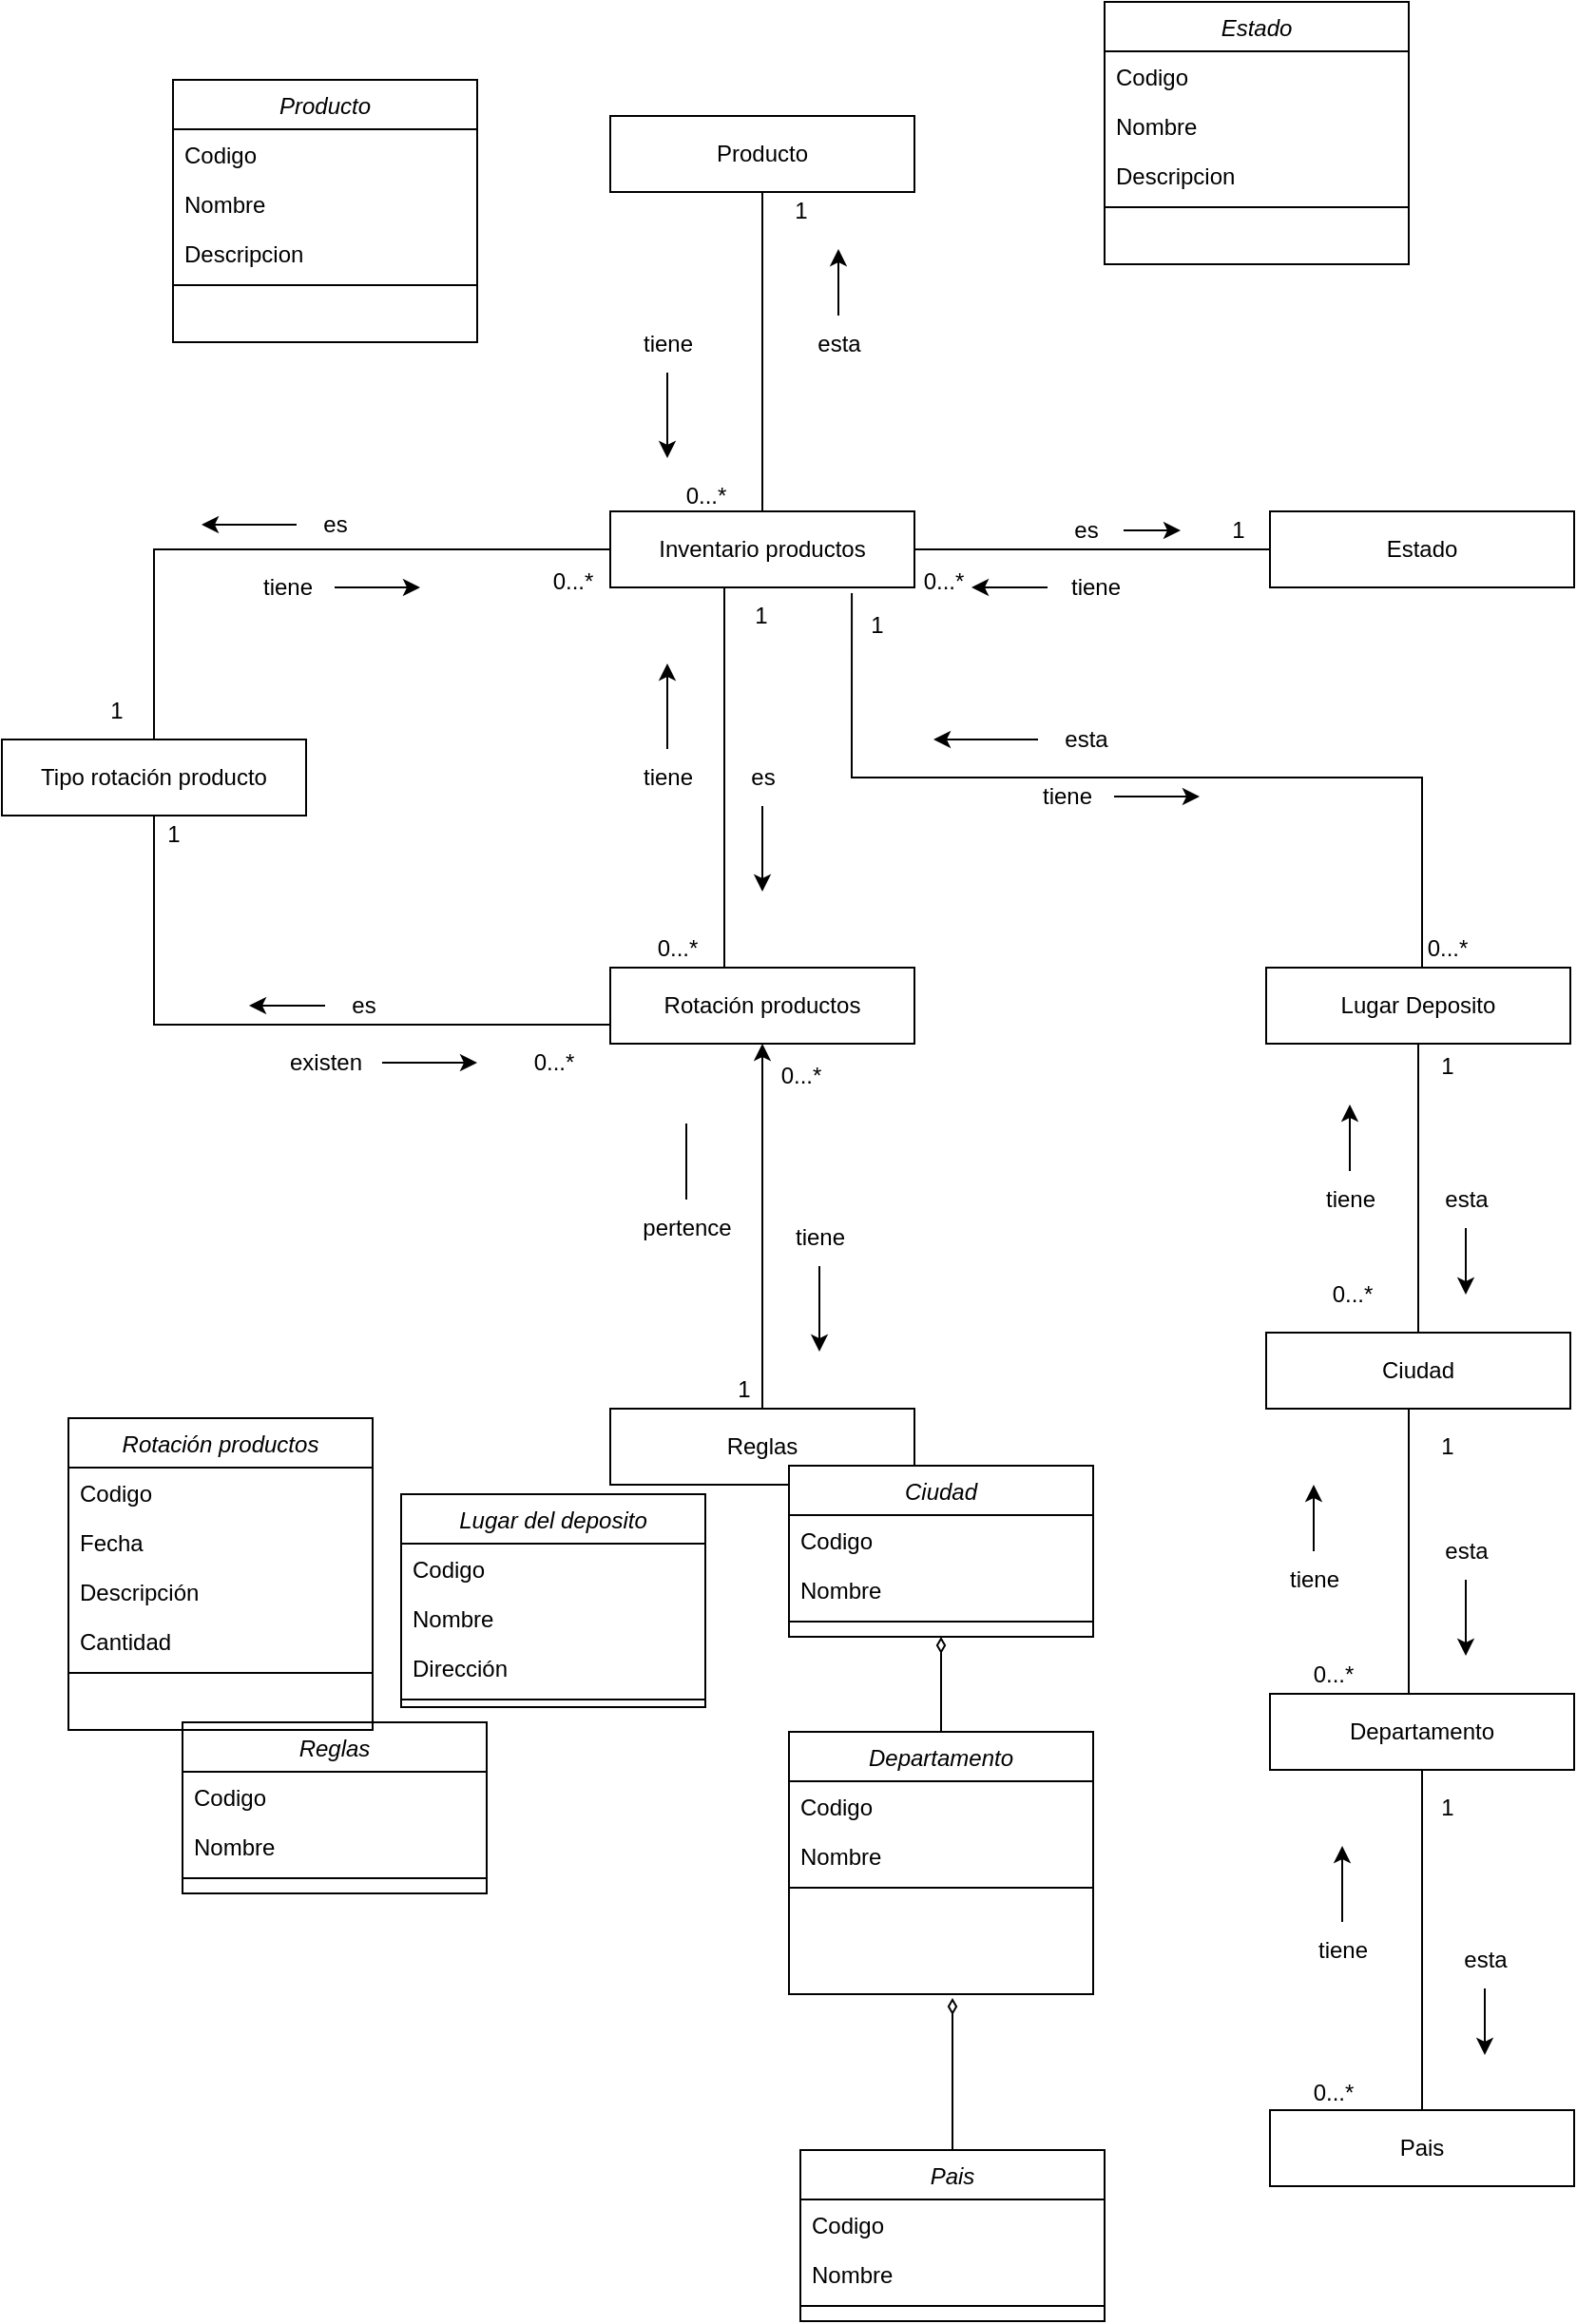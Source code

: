 <mxfile version="20.2.7" type="github">
  <diagram id="C5RBs43oDa-KdzZeNtuy" name="Page-1">
    <mxGraphModel dx="1422" dy="786" grid="1" gridSize="10" guides="1" tooltips="1" connect="1" arrows="1" fold="1" page="1" pageScale="1" pageWidth="827" pageHeight="1169" math="0" shadow="0">
      <root>
        <mxCell id="WIyWlLk6GJQsqaUBKTNV-0" />
        <mxCell id="WIyWlLk6GJQsqaUBKTNV-1" parent="WIyWlLk6GJQsqaUBKTNV-0" />
        <mxCell id="zkfFHV4jXpPFQw0GAbJ--0" value="Producto" style="swimlane;fontStyle=2;align=center;verticalAlign=top;childLayout=stackLayout;horizontal=1;startSize=26;horizontalStack=0;resizeParent=1;resizeLast=0;collapsible=1;marginBottom=0;rounded=0;shadow=0;strokeWidth=1;" parent="WIyWlLk6GJQsqaUBKTNV-1" vertex="1">
          <mxGeometry x="90" y="61" width="160" height="138" as="geometry">
            <mxRectangle x="230" y="140" width="160" height="26" as="alternateBounds" />
          </mxGeometry>
        </mxCell>
        <mxCell id="zkfFHV4jXpPFQw0GAbJ--1" value="Codigo" style="text;align=left;verticalAlign=top;spacingLeft=4;spacingRight=4;overflow=hidden;rotatable=0;points=[[0,0.5],[1,0.5]];portConstraint=eastwest;" parent="zkfFHV4jXpPFQw0GAbJ--0" vertex="1">
          <mxGeometry y="26" width="160" height="26" as="geometry" />
        </mxCell>
        <mxCell id="zkfFHV4jXpPFQw0GAbJ--2" value="Nombre" style="text;align=left;verticalAlign=top;spacingLeft=4;spacingRight=4;overflow=hidden;rotatable=0;points=[[0,0.5],[1,0.5]];portConstraint=eastwest;rounded=0;shadow=0;html=0;" parent="zkfFHV4jXpPFQw0GAbJ--0" vertex="1">
          <mxGeometry y="52" width="160" height="26" as="geometry" />
        </mxCell>
        <mxCell id="zkfFHV4jXpPFQw0GAbJ--3" value="Descripcion" style="text;align=left;verticalAlign=top;spacingLeft=4;spacingRight=4;overflow=hidden;rotatable=0;points=[[0,0.5],[1,0.5]];portConstraint=eastwest;rounded=0;shadow=0;html=0;" parent="zkfFHV4jXpPFQw0GAbJ--0" vertex="1">
          <mxGeometry y="78" width="160" height="26" as="geometry" />
        </mxCell>
        <mxCell id="zkfFHV4jXpPFQw0GAbJ--4" value="" style="line;html=1;strokeWidth=1;align=left;verticalAlign=middle;spacingTop=-1;spacingLeft=3;spacingRight=3;rotatable=0;labelPosition=right;points=[];portConstraint=eastwest;" parent="zkfFHV4jXpPFQw0GAbJ--0" vertex="1">
          <mxGeometry y="104" width="160" height="8" as="geometry" />
        </mxCell>
        <mxCell id="EfOnppjBUupVwu2yH1FR-0" value="Inventario productos" style="rounded=0;whiteSpace=wrap;html=1;" parent="WIyWlLk6GJQsqaUBKTNV-1" vertex="1">
          <mxGeometry x="320" y="288" width="160" height="40" as="geometry" />
        </mxCell>
        <mxCell id="EfOnppjBUupVwu2yH1FR-1" style="edgeStyle=orthogonalEdgeStyle;rounded=0;orthogonalLoop=1;jettySize=auto;html=1;endArrow=none;endFill=0;" parent="WIyWlLk6GJQsqaUBKTNV-1" source="EfOnppjBUupVwu2yH1FR-2" edge="1">
          <mxGeometry relative="1" as="geometry">
            <mxPoint x="380" y="328" as="targetPoint" />
            <Array as="points">
              <mxPoint x="380" y="328" />
            </Array>
          </mxGeometry>
        </mxCell>
        <mxCell id="EfOnppjBUupVwu2yH1FR-2" value="Rotación productos" style="rounded=0;whiteSpace=wrap;html=1;" parent="WIyWlLk6GJQsqaUBKTNV-1" vertex="1">
          <mxGeometry x="320" y="528" width="160" height="40" as="geometry" />
        </mxCell>
        <mxCell id="EfOnppjBUupVwu2yH1FR-3" style="edgeStyle=orthogonalEdgeStyle;rounded=0;orthogonalLoop=1;jettySize=auto;html=1;entryX=0;entryY=0.75;entryDx=0;entryDy=0;endArrow=none;endFill=0;" parent="WIyWlLk6GJQsqaUBKTNV-1" source="EfOnppjBUupVwu2yH1FR-5" target="EfOnppjBUupVwu2yH1FR-2" edge="1">
          <mxGeometry relative="1" as="geometry">
            <Array as="points">
              <mxPoint x="80" y="558" />
            </Array>
          </mxGeometry>
        </mxCell>
        <mxCell id="EfOnppjBUupVwu2yH1FR-4" style="edgeStyle=orthogonalEdgeStyle;rounded=0;orthogonalLoop=1;jettySize=auto;html=1;endArrow=none;endFill=0;" parent="WIyWlLk6GJQsqaUBKTNV-1" source="EfOnppjBUupVwu2yH1FR-5" target="EfOnppjBUupVwu2yH1FR-0" edge="1">
          <mxGeometry relative="1" as="geometry">
            <Array as="points">
              <mxPoint x="80" y="308" />
            </Array>
          </mxGeometry>
        </mxCell>
        <mxCell id="EfOnppjBUupVwu2yH1FR-5" value="Tipo rotación producto" style="rounded=0;whiteSpace=wrap;html=1;" parent="WIyWlLk6GJQsqaUBKTNV-1" vertex="1">
          <mxGeometry y="408" width="160" height="40" as="geometry" />
        </mxCell>
        <mxCell id="EfOnppjBUupVwu2yH1FR-6" style="edgeStyle=orthogonalEdgeStyle;rounded=0;orthogonalLoop=1;jettySize=auto;html=1;entryX=0.794;entryY=1.075;entryDx=0;entryDy=0;entryPerimeter=0;endArrow=none;endFill=0;" parent="WIyWlLk6GJQsqaUBKTNV-1" source="EfOnppjBUupVwu2yH1FR-7" target="EfOnppjBUupVwu2yH1FR-0" edge="1">
          <mxGeometry relative="1" as="geometry">
            <Array as="points">
              <mxPoint x="747" y="428" />
              <mxPoint x="447" y="428" />
            </Array>
          </mxGeometry>
        </mxCell>
        <mxCell id="EfOnppjBUupVwu2yH1FR-7" value="Lugar Deposito" style="rounded=0;whiteSpace=wrap;html=1;" parent="WIyWlLk6GJQsqaUBKTNV-1" vertex="1">
          <mxGeometry x="665" y="528" width="160" height="40" as="geometry" />
        </mxCell>
        <mxCell id="EfOnppjBUupVwu2yH1FR-8" style="edgeStyle=orthogonalEdgeStyle;rounded=0;orthogonalLoop=1;jettySize=auto;html=1;endArrow=none;endFill=0;" parent="WIyWlLk6GJQsqaUBKTNV-1" source="EfOnppjBUupVwu2yH1FR-9" target="EfOnppjBUupVwu2yH1FR-0" edge="1">
          <mxGeometry relative="1" as="geometry" />
        </mxCell>
        <mxCell id="EfOnppjBUupVwu2yH1FR-9" value="Estado" style="rounded=0;whiteSpace=wrap;html=1;" parent="WIyWlLk6GJQsqaUBKTNV-1" vertex="1">
          <mxGeometry x="667" y="288" width="160" height="40" as="geometry" />
        </mxCell>
        <mxCell id="EfOnppjBUupVwu2yH1FR-10" style="edgeStyle=orthogonalEdgeStyle;rounded=0;orthogonalLoop=1;jettySize=auto;html=1;entryX=0.5;entryY=1;entryDx=0;entryDy=0;endArrow=classic;endFill=1;" parent="WIyWlLk6GJQsqaUBKTNV-1" source="EfOnppjBUupVwu2yH1FR-11" target="EfOnppjBUupVwu2yH1FR-2" edge="1">
          <mxGeometry relative="1" as="geometry" />
        </mxCell>
        <mxCell id="EfOnppjBUupVwu2yH1FR-11" value="Reglas" style="rounded=0;whiteSpace=wrap;html=1;" parent="WIyWlLk6GJQsqaUBKTNV-1" vertex="1">
          <mxGeometry x="320" y="760" width="160" height="40" as="geometry" />
        </mxCell>
        <mxCell id="EfOnppjBUupVwu2yH1FR-12" style="edgeStyle=orthogonalEdgeStyle;rounded=0;orthogonalLoop=1;jettySize=auto;html=1;" parent="WIyWlLk6GJQsqaUBKTNV-1" source="EfOnppjBUupVwu2yH1FR-13" edge="1">
          <mxGeometry relative="1" as="geometry">
            <mxPoint x="130" y="548" as="targetPoint" />
          </mxGeometry>
        </mxCell>
        <mxCell id="EfOnppjBUupVwu2yH1FR-13" value="es" style="text;html=1;align=center;verticalAlign=middle;resizable=0;points=[];autosize=1;strokeColor=none;fillColor=none;" parent="WIyWlLk6GJQsqaUBKTNV-1" vertex="1">
          <mxGeometry x="170" y="533" width="40" height="30" as="geometry" />
        </mxCell>
        <mxCell id="EfOnppjBUupVwu2yH1FR-14" style="edgeStyle=orthogonalEdgeStyle;rounded=0;orthogonalLoop=1;jettySize=auto;html=1;" parent="WIyWlLk6GJQsqaUBKTNV-1" source="EfOnppjBUupVwu2yH1FR-15" edge="1">
          <mxGeometry relative="1" as="geometry">
            <mxPoint x="250" y="578" as="targetPoint" />
          </mxGeometry>
        </mxCell>
        <mxCell id="EfOnppjBUupVwu2yH1FR-15" value="existen" style="text;html=1;align=center;verticalAlign=middle;resizable=0;points=[];autosize=1;strokeColor=none;fillColor=none;" parent="WIyWlLk6GJQsqaUBKTNV-1" vertex="1">
          <mxGeometry x="140" y="563" width="60" height="30" as="geometry" />
        </mxCell>
        <mxCell id="EfOnppjBUupVwu2yH1FR-16" style="edgeStyle=orthogonalEdgeStyle;rounded=0;orthogonalLoop=1;jettySize=auto;html=1;" parent="WIyWlLk6GJQsqaUBKTNV-1" source="EfOnppjBUupVwu2yH1FR-17" edge="1">
          <mxGeometry relative="1" as="geometry">
            <mxPoint x="105" y="295" as="targetPoint" />
          </mxGeometry>
        </mxCell>
        <mxCell id="EfOnppjBUupVwu2yH1FR-17" value="es" style="text;html=1;align=center;verticalAlign=middle;resizable=0;points=[];autosize=1;strokeColor=none;fillColor=none;" parent="WIyWlLk6GJQsqaUBKTNV-1" vertex="1">
          <mxGeometry x="155" y="280" width="40" height="30" as="geometry" />
        </mxCell>
        <mxCell id="EfOnppjBUupVwu2yH1FR-18" style="edgeStyle=orthogonalEdgeStyle;rounded=0;orthogonalLoop=1;jettySize=auto;html=1;" parent="WIyWlLk6GJQsqaUBKTNV-1" source="EfOnppjBUupVwu2yH1FR-19" edge="1">
          <mxGeometry relative="1" as="geometry">
            <mxPoint x="220" y="328" as="targetPoint" />
          </mxGeometry>
        </mxCell>
        <mxCell id="EfOnppjBUupVwu2yH1FR-19" value="tiene" style="text;html=1;align=center;verticalAlign=middle;resizable=0;points=[];autosize=1;strokeColor=none;fillColor=none;" parent="WIyWlLk6GJQsqaUBKTNV-1" vertex="1">
          <mxGeometry x="125" y="313" width="50" height="30" as="geometry" />
        </mxCell>
        <mxCell id="EfOnppjBUupVwu2yH1FR-20" value="1" style="text;html=1;align=center;verticalAlign=middle;resizable=0;points=[];autosize=1;strokeColor=none;fillColor=none;" parent="WIyWlLk6GJQsqaUBKTNV-1" vertex="1">
          <mxGeometry x="75" y="443" width="30" height="30" as="geometry" />
        </mxCell>
        <mxCell id="EfOnppjBUupVwu2yH1FR-21" value="1" style="text;html=1;align=center;verticalAlign=middle;resizable=0;points=[];autosize=1;strokeColor=none;fillColor=none;" parent="WIyWlLk6GJQsqaUBKTNV-1" vertex="1">
          <mxGeometry x="45" y="378" width="30" height="30" as="geometry" />
        </mxCell>
        <mxCell id="EfOnppjBUupVwu2yH1FR-22" value="0...*" style="text;html=1;align=center;verticalAlign=middle;resizable=0;points=[];autosize=1;strokeColor=none;fillColor=none;" parent="WIyWlLk6GJQsqaUBKTNV-1" vertex="1">
          <mxGeometry x="280" y="310" width="40" height="30" as="geometry" />
        </mxCell>
        <mxCell id="EfOnppjBUupVwu2yH1FR-23" value="0...*" style="text;html=1;align=center;verticalAlign=middle;resizable=0;points=[];autosize=1;strokeColor=none;fillColor=none;" parent="WIyWlLk6GJQsqaUBKTNV-1" vertex="1">
          <mxGeometry x="270" y="563" width="40" height="30" as="geometry" />
        </mxCell>
        <mxCell id="EfOnppjBUupVwu2yH1FR-24" style="edgeStyle=orthogonalEdgeStyle;rounded=0;orthogonalLoop=1;jettySize=auto;html=1;" parent="WIyWlLk6GJQsqaUBKTNV-1" source="EfOnppjBUupVwu2yH1FR-25" edge="1">
          <mxGeometry relative="1" as="geometry">
            <mxPoint x="510" y="328" as="targetPoint" />
          </mxGeometry>
        </mxCell>
        <mxCell id="EfOnppjBUupVwu2yH1FR-25" value="tiene" style="text;html=1;align=center;verticalAlign=middle;resizable=0;points=[];autosize=1;strokeColor=none;fillColor=none;" parent="WIyWlLk6GJQsqaUBKTNV-1" vertex="1">
          <mxGeometry x="550" y="313" width="50" height="30" as="geometry" />
        </mxCell>
        <mxCell id="EfOnppjBUupVwu2yH1FR-26" style="edgeStyle=orthogonalEdgeStyle;rounded=0;orthogonalLoop=1;jettySize=auto;html=1;" parent="WIyWlLk6GJQsqaUBKTNV-1" source="EfOnppjBUupVwu2yH1FR-27" edge="1">
          <mxGeometry relative="1" as="geometry">
            <mxPoint x="620" y="298" as="targetPoint" />
          </mxGeometry>
        </mxCell>
        <mxCell id="EfOnppjBUupVwu2yH1FR-27" value="es" style="text;html=1;align=center;verticalAlign=middle;resizable=0;points=[];autosize=1;strokeColor=none;fillColor=none;" parent="WIyWlLk6GJQsqaUBKTNV-1" vertex="1">
          <mxGeometry x="550" y="283" width="40" height="30" as="geometry" />
        </mxCell>
        <mxCell id="EfOnppjBUupVwu2yH1FR-28" value="1" style="text;html=1;align=center;verticalAlign=middle;resizable=0;points=[];autosize=1;strokeColor=none;fillColor=none;" parent="WIyWlLk6GJQsqaUBKTNV-1" vertex="1">
          <mxGeometry x="635" y="283" width="30" height="30" as="geometry" />
        </mxCell>
        <mxCell id="EfOnppjBUupVwu2yH1FR-29" value="0...*" style="text;html=1;align=center;verticalAlign=middle;resizable=0;points=[];autosize=1;strokeColor=none;fillColor=none;" parent="WIyWlLk6GJQsqaUBKTNV-1" vertex="1">
          <mxGeometry x="475" y="310" width="40" height="30" as="geometry" />
        </mxCell>
        <mxCell id="EfOnppjBUupVwu2yH1FR-30" style="edgeStyle=orthogonalEdgeStyle;rounded=0;orthogonalLoop=1;jettySize=auto;html=1;" parent="WIyWlLk6GJQsqaUBKTNV-1" source="EfOnppjBUupVwu2yH1FR-31" edge="1">
          <mxGeometry relative="1" as="geometry">
            <mxPoint x="400" y="488" as="targetPoint" />
          </mxGeometry>
        </mxCell>
        <mxCell id="EfOnppjBUupVwu2yH1FR-31" value="es" style="text;html=1;align=center;verticalAlign=middle;resizable=0;points=[];autosize=1;strokeColor=none;fillColor=none;" parent="WIyWlLk6GJQsqaUBKTNV-1" vertex="1">
          <mxGeometry x="380" y="413" width="40" height="30" as="geometry" />
        </mxCell>
        <mxCell id="EfOnppjBUupVwu2yH1FR-32" style="edgeStyle=orthogonalEdgeStyle;rounded=0;orthogonalLoop=1;jettySize=auto;html=1;" parent="WIyWlLk6GJQsqaUBKTNV-1" source="EfOnppjBUupVwu2yH1FR-33" edge="1">
          <mxGeometry relative="1" as="geometry">
            <mxPoint x="350" y="368" as="targetPoint" />
          </mxGeometry>
        </mxCell>
        <mxCell id="EfOnppjBUupVwu2yH1FR-33" value="tiene" style="text;html=1;align=center;verticalAlign=middle;resizable=0;points=[];autosize=1;strokeColor=none;fillColor=none;" parent="WIyWlLk6GJQsqaUBKTNV-1" vertex="1">
          <mxGeometry x="325" y="413" width="50" height="30" as="geometry" />
        </mxCell>
        <mxCell id="EfOnppjBUupVwu2yH1FR-34" value="1" style="text;html=1;align=center;verticalAlign=middle;resizable=0;points=[];autosize=1;strokeColor=none;fillColor=none;" parent="WIyWlLk6GJQsqaUBKTNV-1" vertex="1">
          <mxGeometry x="383.5" y="328" width="30" height="30" as="geometry" />
        </mxCell>
        <mxCell id="EfOnppjBUupVwu2yH1FR-35" value="0...*" style="text;html=1;align=center;verticalAlign=middle;resizable=0;points=[];autosize=1;strokeColor=none;fillColor=none;" parent="WIyWlLk6GJQsqaUBKTNV-1" vertex="1">
          <mxGeometry x="335" y="503" width="40" height="30" as="geometry" />
        </mxCell>
        <mxCell id="EfOnppjBUupVwu2yH1FR-36" style="edgeStyle=orthogonalEdgeStyle;rounded=0;orthogonalLoop=1;jettySize=auto;html=1;" parent="WIyWlLk6GJQsqaUBKTNV-1" source="EfOnppjBUupVwu2yH1FR-37" edge="1">
          <mxGeometry relative="1" as="geometry">
            <mxPoint x="490" y="408" as="targetPoint" />
          </mxGeometry>
        </mxCell>
        <mxCell id="EfOnppjBUupVwu2yH1FR-37" value="esta" style="text;html=1;align=center;verticalAlign=middle;resizable=0;points=[];autosize=1;strokeColor=none;fillColor=none;" parent="WIyWlLk6GJQsqaUBKTNV-1" vertex="1">
          <mxGeometry x="545" y="393" width="50" height="30" as="geometry" />
        </mxCell>
        <mxCell id="EfOnppjBUupVwu2yH1FR-38" style="edgeStyle=orthogonalEdgeStyle;rounded=0;orthogonalLoop=1;jettySize=auto;html=1;" parent="WIyWlLk6GJQsqaUBKTNV-1" source="EfOnppjBUupVwu2yH1FR-39" edge="1">
          <mxGeometry relative="1" as="geometry">
            <mxPoint x="630" y="438" as="targetPoint" />
          </mxGeometry>
        </mxCell>
        <mxCell id="EfOnppjBUupVwu2yH1FR-39" value="tiene" style="text;html=1;align=center;verticalAlign=middle;resizable=0;points=[];autosize=1;strokeColor=none;fillColor=none;" parent="WIyWlLk6GJQsqaUBKTNV-1" vertex="1">
          <mxGeometry x="535" y="423" width="50" height="30" as="geometry" />
        </mxCell>
        <mxCell id="EfOnppjBUupVwu2yH1FR-40" value="1" style="text;html=1;align=center;verticalAlign=middle;resizable=0;points=[];autosize=1;strokeColor=none;fillColor=none;" parent="WIyWlLk6GJQsqaUBKTNV-1" vertex="1">
          <mxGeometry x="445" y="333" width="30" height="30" as="geometry" />
        </mxCell>
        <mxCell id="EfOnppjBUupVwu2yH1FR-41" value="0...*" style="text;html=1;align=center;verticalAlign=middle;resizable=0;points=[];autosize=1;strokeColor=none;fillColor=none;" parent="WIyWlLk6GJQsqaUBKTNV-1" vertex="1">
          <mxGeometry x="740" y="503" width="40" height="30" as="geometry" />
        </mxCell>
        <mxCell id="EfOnppjBUupVwu2yH1FR-42" style="edgeStyle=orthogonalEdgeStyle;rounded=0;orthogonalLoop=1;jettySize=auto;html=1;entryX=0.5;entryY=0;entryDx=0;entryDy=0;endArrow=none;endFill=0;" parent="WIyWlLk6GJQsqaUBKTNV-1" source="EfOnppjBUupVwu2yH1FR-43" target="EfOnppjBUupVwu2yH1FR-0" edge="1">
          <mxGeometry relative="1" as="geometry" />
        </mxCell>
        <mxCell id="EfOnppjBUupVwu2yH1FR-43" value="Producto" style="rounded=0;whiteSpace=wrap;html=1;" parent="WIyWlLk6GJQsqaUBKTNV-1" vertex="1">
          <mxGeometry x="320" y="80" width="160" height="40" as="geometry" />
        </mxCell>
        <mxCell id="EfOnppjBUupVwu2yH1FR-44" style="edgeStyle=orthogonalEdgeStyle;rounded=0;orthogonalLoop=1;jettySize=auto;html=1;endArrow=classic;endFill=1;" parent="WIyWlLk6GJQsqaUBKTNV-1" source="EfOnppjBUupVwu2yH1FR-45" edge="1">
          <mxGeometry relative="1" as="geometry">
            <mxPoint x="440" y="150" as="targetPoint" />
          </mxGeometry>
        </mxCell>
        <mxCell id="EfOnppjBUupVwu2yH1FR-45" value="esta" style="text;html=1;align=center;verticalAlign=middle;resizable=0;points=[];autosize=1;strokeColor=none;fillColor=none;" parent="WIyWlLk6GJQsqaUBKTNV-1" vertex="1">
          <mxGeometry x="415" y="185" width="50" height="30" as="geometry" />
        </mxCell>
        <mxCell id="EfOnppjBUupVwu2yH1FR-46" style="edgeStyle=orthogonalEdgeStyle;rounded=0;orthogonalLoop=1;jettySize=auto;html=1;endArrow=classic;endFill=1;" parent="WIyWlLk6GJQsqaUBKTNV-1" source="EfOnppjBUupVwu2yH1FR-47" edge="1">
          <mxGeometry relative="1" as="geometry">
            <mxPoint x="350" y="260" as="targetPoint" />
          </mxGeometry>
        </mxCell>
        <mxCell id="EfOnppjBUupVwu2yH1FR-47" value="tiene" style="text;html=1;align=center;verticalAlign=middle;resizable=0;points=[];autosize=1;strokeColor=none;fillColor=none;" parent="WIyWlLk6GJQsqaUBKTNV-1" vertex="1">
          <mxGeometry x="325" y="185" width="50" height="30" as="geometry" />
        </mxCell>
        <mxCell id="EfOnppjBUupVwu2yH1FR-48" value="1" style="text;html=1;align=center;verticalAlign=middle;resizable=0;points=[];autosize=1;strokeColor=none;fillColor=none;" parent="WIyWlLk6GJQsqaUBKTNV-1" vertex="1">
          <mxGeometry x="405" y="115" width="30" height="30" as="geometry" />
        </mxCell>
        <mxCell id="EfOnppjBUupVwu2yH1FR-49" value="0...*" style="text;html=1;align=center;verticalAlign=middle;resizable=0;points=[];autosize=1;strokeColor=none;fillColor=none;" parent="WIyWlLk6GJQsqaUBKTNV-1" vertex="1">
          <mxGeometry x="350" y="265" width="40" height="30" as="geometry" />
        </mxCell>
        <mxCell id="EfOnppjBUupVwu2yH1FR-50" style="edgeStyle=orthogonalEdgeStyle;rounded=0;orthogonalLoop=1;jettySize=auto;html=1;endArrow=classic;endFill=1;" parent="WIyWlLk6GJQsqaUBKTNV-1" source="EfOnppjBUupVwu2yH1FR-51" edge="1">
          <mxGeometry relative="1" as="geometry">
            <mxPoint x="430" y="730" as="targetPoint" />
          </mxGeometry>
        </mxCell>
        <mxCell id="EfOnppjBUupVwu2yH1FR-51" value="tiene" style="text;html=1;align=center;verticalAlign=middle;resizable=0;points=[];autosize=1;strokeColor=none;fillColor=none;" parent="WIyWlLk6GJQsqaUBKTNV-1" vertex="1">
          <mxGeometry x="405" y="655" width="50" height="30" as="geometry" />
        </mxCell>
        <mxCell id="EfOnppjBUupVwu2yH1FR-52" style="edgeStyle=orthogonalEdgeStyle;rounded=0;orthogonalLoop=1;jettySize=auto;html=1;endArrow=none;endFill=0;" parent="WIyWlLk6GJQsqaUBKTNV-1" source="EfOnppjBUupVwu2yH1FR-53" target="EfOnppjBUupVwu2yH1FR-55" edge="1">
          <mxGeometry relative="1" as="geometry">
            <Array as="points">
              <mxPoint x="740" y="800" />
              <mxPoint x="740" y="800" />
            </Array>
          </mxGeometry>
        </mxCell>
        <mxCell id="EfOnppjBUupVwu2yH1FR-53" value="Departamento" style="rounded=0;whiteSpace=wrap;html=1;" parent="WIyWlLk6GJQsqaUBKTNV-1" vertex="1">
          <mxGeometry x="667" y="910" width="160" height="40" as="geometry" />
        </mxCell>
        <mxCell id="EfOnppjBUupVwu2yH1FR-54" style="edgeStyle=orthogonalEdgeStyle;rounded=0;orthogonalLoop=1;jettySize=auto;html=1;entryX=0.5;entryY=1;entryDx=0;entryDy=0;endArrow=none;endFill=0;" parent="WIyWlLk6GJQsqaUBKTNV-1" source="EfOnppjBUupVwu2yH1FR-55" target="EfOnppjBUupVwu2yH1FR-7" edge="1">
          <mxGeometry relative="1" as="geometry" />
        </mxCell>
        <mxCell id="EfOnppjBUupVwu2yH1FR-55" value="Ciudad" style="rounded=0;whiteSpace=wrap;html=1;" parent="WIyWlLk6GJQsqaUBKTNV-1" vertex="1">
          <mxGeometry x="665" y="720" width="160" height="40" as="geometry" />
        </mxCell>
        <mxCell id="EfOnppjBUupVwu2yH1FR-56" style="edgeStyle=orthogonalEdgeStyle;rounded=0;orthogonalLoop=1;jettySize=auto;html=1;entryX=0.5;entryY=1;entryDx=0;entryDy=0;endArrow=none;endFill=0;" parent="WIyWlLk6GJQsqaUBKTNV-1" source="EfOnppjBUupVwu2yH1FR-57" target="EfOnppjBUupVwu2yH1FR-53" edge="1">
          <mxGeometry relative="1" as="geometry" />
        </mxCell>
        <mxCell id="EfOnppjBUupVwu2yH1FR-57" value="Pais" style="rounded=0;whiteSpace=wrap;html=1;" parent="WIyWlLk6GJQsqaUBKTNV-1" vertex="1">
          <mxGeometry x="667" y="1129" width="160" height="40" as="geometry" />
        </mxCell>
        <mxCell id="EfOnppjBUupVwu2yH1FR-58" style="edgeStyle=orthogonalEdgeStyle;rounded=0;orthogonalLoop=1;jettySize=auto;html=1;endArrow=classic;endFill=1;" parent="WIyWlLk6GJQsqaUBKTNV-1" source="EfOnppjBUupVwu2yH1FR-59" edge="1">
          <mxGeometry relative="1" as="geometry">
            <mxPoint x="770" y="700" as="targetPoint" />
          </mxGeometry>
        </mxCell>
        <mxCell id="EfOnppjBUupVwu2yH1FR-59" value="esta" style="text;html=1;align=center;verticalAlign=middle;resizable=0;points=[];autosize=1;strokeColor=none;fillColor=none;" parent="WIyWlLk6GJQsqaUBKTNV-1" vertex="1">
          <mxGeometry x="745" y="635" width="50" height="30" as="geometry" />
        </mxCell>
        <mxCell id="EfOnppjBUupVwu2yH1FR-60" style="edgeStyle=orthogonalEdgeStyle;rounded=0;orthogonalLoop=1;jettySize=auto;html=1;endArrow=classic;endFill=1;" parent="WIyWlLk6GJQsqaUBKTNV-1" source="EfOnppjBUupVwu2yH1FR-61" edge="1">
          <mxGeometry relative="1" as="geometry">
            <mxPoint x="709" y="600" as="targetPoint" />
          </mxGeometry>
        </mxCell>
        <mxCell id="EfOnppjBUupVwu2yH1FR-61" value="tiene" style="text;html=1;align=center;verticalAlign=middle;resizable=0;points=[];autosize=1;strokeColor=none;fillColor=none;" parent="WIyWlLk6GJQsqaUBKTNV-1" vertex="1">
          <mxGeometry x="684" y="635" width="50" height="30" as="geometry" />
        </mxCell>
        <mxCell id="EfOnppjBUupVwu2yH1FR-62" style="edgeStyle=orthogonalEdgeStyle;rounded=0;orthogonalLoop=1;jettySize=auto;html=1;endArrow=classic;endFill=1;" parent="WIyWlLk6GJQsqaUBKTNV-1" source="EfOnppjBUupVwu2yH1FR-63" edge="1">
          <mxGeometry relative="1" as="geometry">
            <mxPoint x="690" y="800" as="targetPoint" />
          </mxGeometry>
        </mxCell>
        <mxCell id="EfOnppjBUupVwu2yH1FR-63" value="tiene" style="text;html=1;align=center;verticalAlign=middle;resizable=0;points=[];autosize=1;strokeColor=none;fillColor=none;" parent="WIyWlLk6GJQsqaUBKTNV-1" vertex="1">
          <mxGeometry x="665" y="835" width="50" height="30" as="geometry" />
        </mxCell>
        <mxCell id="EfOnppjBUupVwu2yH1FR-64" style="edgeStyle=orthogonalEdgeStyle;rounded=0;orthogonalLoop=1;jettySize=auto;html=1;endArrow=classic;endFill=1;" parent="WIyWlLk6GJQsqaUBKTNV-1" source="EfOnppjBUupVwu2yH1FR-65" edge="1">
          <mxGeometry relative="1" as="geometry">
            <mxPoint x="770" y="890" as="targetPoint" />
          </mxGeometry>
        </mxCell>
        <mxCell id="EfOnppjBUupVwu2yH1FR-65" value="esta" style="text;html=1;align=center;verticalAlign=middle;resizable=0;points=[];autosize=1;strokeColor=none;fillColor=none;" parent="WIyWlLk6GJQsqaUBKTNV-1" vertex="1">
          <mxGeometry x="745" y="820" width="50" height="30" as="geometry" />
        </mxCell>
        <mxCell id="EfOnppjBUupVwu2yH1FR-66" style="edgeStyle=orthogonalEdgeStyle;rounded=0;orthogonalLoop=1;jettySize=auto;html=1;endArrow=classic;endFill=1;" parent="WIyWlLk6GJQsqaUBKTNV-1" source="EfOnppjBUupVwu2yH1FR-67" edge="1">
          <mxGeometry relative="1" as="geometry">
            <mxPoint x="705" y="990" as="targetPoint" />
          </mxGeometry>
        </mxCell>
        <mxCell id="EfOnppjBUupVwu2yH1FR-67" value="tiene" style="text;html=1;align=center;verticalAlign=middle;resizable=0;points=[];autosize=1;strokeColor=none;fillColor=none;" parent="WIyWlLk6GJQsqaUBKTNV-1" vertex="1">
          <mxGeometry x="680" y="1030" width="50" height="30" as="geometry" />
        </mxCell>
        <mxCell id="EfOnppjBUupVwu2yH1FR-68" style="edgeStyle=orthogonalEdgeStyle;rounded=0;orthogonalLoop=1;jettySize=auto;html=1;endArrow=classic;endFill=1;" parent="WIyWlLk6GJQsqaUBKTNV-1" source="EfOnppjBUupVwu2yH1FR-69" edge="1">
          <mxGeometry relative="1" as="geometry">
            <mxPoint x="780" y="1100" as="targetPoint" />
          </mxGeometry>
        </mxCell>
        <mxCell id="EfOnppjBUupVwu2yH1FR-69" value="esta" style="text;html=1;align=center;verticalAlign=middle;resizable=0;points=[];autosize=1;strokeColor=none;fillColor=none;" parent="WIyWlLk6GJQsqaUBKTNV-1" vertex="1">
          <mxGeometry x="755" y="1035" width="50" height="30" as="geometry" />
        </mxCell>
        <mxCell id="EfOnppjBUupVwu2yH1FR-70" value="1" style="text;html=1;align=center;verticalAlign=middle;resizable=0;points=[];autosize=1;strokeColor=none;fillColor=none;" parent="WIyWlLk6GJQsqaUBKTNV-1" vertex="1">
          <mxGeometry x="745" y="765" width="30" height="30" as="geometry" />
        </mxCell>
        <mxCell id="EfOnppjBUupVwu2yH1FR-71" value="0...*" style="text;html=1;align=center;verticalAlign=middle;resizable=0;points=[];autosize=1;strokeColor=none;fillColor=none;" parent="WIyWlLk6GJQsqaUBKTNV-1" vertex="1">
          <mxGeometry x="680" y="885" width="40" height="30" as="geometry" />
        </mxCell>
        <mxCell id="EfOnppjBUupVwu2yH1FR-72" value="1" style="text;html=1;align=center;verticalAlign=middle;resizable=0;points=[];autosize=1;strokeColor=none;fillColor=none;" parent="WIyWlLk6GJQsqaUBKTNV-1" vertex="1">
          <mxGeometry x="745" y="955" width="30" height="30" as="geometry" />
        </mxCell>
        <mxCell id="EfOnppjBUupVwu2yH1FR-73" value="0...*" style="text;html=1;align=center;verticalAlign=middle;resizable=0;points=[];autosize=1;strokeColor=none;fillColor=none;" parent="WIyWlLk6GJQsqaUBKTNV-1" vertex="1">
          <mxGeometry x="680" y="1105" width="40" height="30" as="geometry" />
        </mxCell>
        <mxCell id="EfOnppjBUupVwu2yH1FR-74" value="0...*" style="text;html=1;align=center;verticalAlign=middle;resizable=0;points=[];autosize=1;strokeColor=none;fillColor=none;" parent="WIyWlLk6GJQsqaUBKTNV-1" vertex="1">
          <mxGeometry x="400" y="570" width="40" height="30" as="geometry" />
        </mxCell>
        <mxCell id="EfOnppjBUupVwu2yH1FR-75" value="1" style="text;html=1;align=center;verticalAlign=middle;resizable=0;points=[];autosize=1;strokeColor=none;fillColor=none;" parent="WIyWlLk6GJQsqaUBKTNV-1" vertex="1">
          <mxGeometry x="745" y="565" width="30" height="30" as="geometry" />
        </mxCell>
        <mxCell id="EfOnppjBUupVwu2yH1FR-76" value="0...*" style="text;html=1;align=center;verticalAlign=middle;resizable=0;points=[];autosize=1;strokeColor=none;fillColor=none;" parent="WIyWlLk6GJQsqaUBKTNV-1" vertex="1">
          <mxGeometry x="690" y="685" width="40" height="30" as="geometry" />
        </mxCell>
        <mxCell id="EfOnppjBUupVwu2yH1FR-77" style="edgeStyle=orthogonalEdgeStyle;rounded=0;orthogonalLoop=1;jettySize=auto;html=1;endArrow=none;endFill=0;" parent="WIyWlLk6GJQsqaUBKTNV-1" source="EfOnppjBUupVwu2yH1FR-78" edge="1">
          <mxGeometry relative="1" as="geometry">
            <mxPoint x="360" y="610" as="targetPoint" />
          </mxGeometry>
        </mxCell>
        <mxCell id="EfOnppjBUupVwu2yH1FR-78" value="pertence" style="text;html=1;align=center;verticalAlign=middle;resizable=0;points=[];autosize=1;strokeColor=none;fillColor=none;" parent="WIyWlLk6GJQsqaUBKTNV-1" vertex="1">
          <mxGeometry x="325" y="650" width="70" height="30" as="geometry" />
        </mxCell>
        <mxCell id="EfOnppjBUupVwu2yH1FR-79" value="1" style="text;html=1;align=center;verticalAlign=middle;resizable=0;points=[];autosize=1;strokeColor=none;fillColor=none;" parent="WIyWlLk6GJQsqaUBKTNV-1" vertex="1">
          <mxGeometry x="375" y="735" width="30" height="30" as="geometry" />
        </mxCell>
        <mxCell id="EfOnppjBUupVwu2yH1FR-80" value="Estado" style="swimlane;fontStyle=2;align=center;verticalAlign=top;childLayout=stackLayout;horizontal=1;startSize=26;horizontalStack=0;resizeParent=1;resizeLast=0;collapsible=1;marginBottom=0;rounded=0;shadow=0;strokeWidth=1;" parent="WIyWlLk6GJQsqaUBKTNV-1" vertex="1">
          <mxGeometry x="580" y="20" width="160" height="138" as="geometry">
            <mxRectangle x="230" y="140" width="160" height="26" as="alternateBounds" />
          </mxGeometry>
        </mxCell>
        <mxCell id="EfOnppjBUupVwu2yH1FR-81" value="Codigo" style="text;align=left;verticalAlign=top;spacingLeft=4;spacingRight=4;overflow=hidden;rotatable=0;points=[[0,0.5],[1,0.5]];portConstraint=eastwest;" parent="EfOnppjBUupVwu2yH1FR-80" vertex="1">
          <mxGeometry y="26" width="160" height="26" as="geometry" />
        </mxCell>
        <mxCell id="EfOnppjBUupVwu2yH1FR-82" value="Nombre" style="text;align=left;verticalAlign=top;spacingLeft=4;spacingRight=4;overflow=hidden;rotatable=0;points=[[0,0.5],[1,0.5]];portConstraint=eastwest;rounded=0;shadow=0;html=0;" parent="EfOnppjBUupVwu2yH1FR-80" vertex="1">
          <mxGeometry y="52" width="160" height="26" as="geometry" />
        </mxCell>
        <mxCell id="EfOnppjBUupVwu2yH1FR-83" value="Descripcion" style="text;align=left;verticalAlign=top;spacingLeft=4;spacingRight=4;overflow=hidden;rotatable=0;points=[[0,0.5],[1,0.5]];portConstraint=eastwest;rounded=0;shadow=0;html=0;" parent="EfOnppjBUupVwu2yH1FR-80" vertex="1">
          <mxGeometry y="78" width="160" height="26" as="geometry" />
        </mxCell>
        <mxCell id="EfOnppjBUupVwu2yH1FR-84" value="" style="line;html=1;strokeWidth=1;align=left;verticalAlign=middle;spacingTop=-1;spacingLeft=3;spacingRight=3;rotatable=0;labelPosition=right;points=[];portConstraint=eastwest;" parent="EfOnppjBUupVwu2yH1FR-80" vertex="1">
          <mxGeometry y="104" width="160" height="8" as="geometry" />
        </mxCell>
        <mxCell id="EfOnppjBUupVwu2yH1FR-96" style="edgeStyle=orthogonalEdgeStyle;rounded=0;orthogonalLoop=1;jettySize=auto;html=1;endArrow=diamondThin;endFill=0;" parent="WIyWlLk6GJQsqaUBKTNV-1" source="EfOnppjBUupVwu2yH1FR-85" edge="1">
          <mxGeometry relative="1" as="geometry">
            <mxPoint x="500" y="1070" as="targetPoint" />
          </mxGeometry>
        </mxCell>
        <mxCell id="EfOnppjBUupVwu2yH1FR-85" value="Pais" style="swimlane;fontStyle=2;align=center;verticalAlign=top;childLayout=stackLayout;horizontal=1;startSize=26;horizontalStack=0;resizeParent=1;resizeLast=0;collapsible=1;marginBottom=0;rounded=0;shadow=0;strokeWidth=1;" parent="WIyWlLk6GJQsqaUBKTNV-1" vertex="1">
          <mxGeometry x="420" y="1150" width="160" height="90" as="geometry">
            <mxRectangle x="230" y="140" width="160" height="26" as="alternateBounds" />
          </mxGeometry>
        </mxCell>
        <mxCell id="EfOnppjBUupVwu2yH1FR-86" value="Codigo" style="text;align=left;verticalAlign=top;spacingLeft=4;spacingRight=4;overflow=hidden;rotatable=0;points=[[0,0.5],[1,0.5]];portConstraint=eastwest;" parent="EfOnppjBUupVwu2yH1FR-85" vertex="1">
          <mxGeometry y="26" width="160" height="26" as="geometry" />
        </mxCell>
        <mxCell id="EfOnppjBUupVwu2yH1FR-87" value="Nombre" style="text;align=left;verticalAlign=top;spacingLeft=4;spacingRight=4;overflow=hidden;rotatable=0;points=[[0,0.5],[1,0.5]];portConstraint=eastwest;rounded=0;shadow=0;html=0;" parent="EfOnppjBUupVwu2yH1FR-85" vertex="1">
          <mxGeometry y="52" width="160" height="26" as="geometry" />
        </mxCell>
        <mxCell id="EfOnppjBUupVwu2yH1FR-89" value="" style="line;html=1;strokeWidth=1;align=left;verticalAlign=middle;spacingTop=-1;spacingLeft=3;spacingRight=3;rotatable=0;labelPosition=right;points=[];portConstraint=eastwest;" parent="EfOnppjBUupVwu2yH1FR-85" vertex="1">
          <mxGeometry y="78" width="160" height="8" as="geometry" />
        </mxCell>
        <mxCell id="MxCLA6IZUCIFPsz1tJCg-4" style="edgeStyle=orthogonalEdgeStyle;rounded=0;orthogonalLoop=1;jettySize=auto;html=1;entryX=0.5;entryY=1;entryDx=0;entryDy=0;endArrow=diamondThin;endFill=0;" edge="1" parent="WIyWlLk6GJQsqaUBKTNV-1" source="EfOnppjBUupVwu2yH1FR-90" target="MxCLA6IZUCIFPsz1tJCg-0">
          <mxGeometry relative="1" as="geometry" />
        </mxCell>
        <mxCell id="EfOnppjBUupVwu2yH1FR-90" value="Departamento" style="swimlane;fontStyle=2;align=center;verticalAlign=top;childLayout=stackLayout;horizontal=1;startSize=26;horizontalStack=0;resizeParent=1;resizeLast=0;collapsible=1;marginBottom=0;rounded=0;shadow=0;strokeWidth=1;" parent="WIyWlLk6GJQsqaUBKTNV-1" vertex="1">
          <mxGeometry x="414" y="930" width="160" height="138" as="geometry">
            <mxRectangle x="230" y="140" width="160" height="26" as="alternateBounds" />
          </mxGeometry>
        </mxCell>
        <mxCell id="EfOnppjBUupVwu2yH1FR-91" value="Codigo" style="text;align=left;verticalAlign=top;spacingLeft=4;spacingRight=4;overflow=hidden;rotatable=0;points=[[0,0.5],[1,0.5]];portConstraint=eastwest;" parent="EfOnppjBUupVwu2yH1FR-90" vertex="1">
          <mxGeometry y="26" width="160" height="26" as="geometry" />
        </mxCell>
        <mxCell id="EfOnppjBUupVwu2yH1FR-92" value="Nombre" style="text;align=left;verticalAlign=top;spacingLeft=4;spacingRight=4;overflow=hidden;rotatable=0;points=[[0,0.5],[1,0.5]];portConstraint=eastwest;rounded=0;shadow=0;html=0;" parent="EfOnppjBUupVwu2yH1FR-90" vertex="1">
          <mxGeometry y="52" width="160" height="26" as="geometry" />
        </mxCell>
        <mxCell id="EfOnppjBUupVwu2yH1FR-94" value="" style="line;html=1;strokeWidth=1;align=left;verticalAlign=middle;spacingTop=-1;spacingLeft=3;spacingRight=3;rotatable=0;labelPosition=right;points=[];portConstraint=eastwest;" parent="EfOnppjBUupVwu2yH1FR-90" vertex="1">
          <mxGeometry y="78" width="160" height="8" as="geometry" />
        </mxCell>
        <mxCell id="MxCLA6IZUCIFPsz1tJCg-0" value="Ciudad" style="swimlane;fontStyle=2;align=center;verticalAlign=top;childLayout=stackLayout;horizontal=1;startSize=26;horizontalStack=0;resizeParent=1;resizeLast=0;collapsible=1;marginBottom=0;rounded=0;shadow=0;strokeWidth=1;" vertex="1" parent="WIyWlLk6GJQsqaUBKTNV-1">
          <mxGeometry x="414" y="790" width="160" height="90" as="geometry">
            <mxRectangle x="230" y="140" width="160" height="26" as="alternateBounds" />
          </mxGeometry>
        </mxCell>
        <mxCell id="MxCLA6IZUCIFPsz1tJCg-1" value="Codigo" style="text;align=left;verticalAlign=top;spacingLeft=4;spacingRight=4;overflow=hidden;rotatable=0;points=[[0,0.5],[1,0.5]];portConstraint=eastwest;" vertex="1" parent="MxCLA6IZUCIFPsz1tJCg-0">
          <mxGeometry y="26" width="160" height="26" as="geometry" />
        </mxCell>
        <mxCell id="MxCLA6IZUCIFPsz1tJCg-2" value="Nombre" style="text;align=left;verticalAlign=top;spacingLeft=4;spacingRight=4;overflow=hidden;rotatable=0;points=[[0,0.5],[1,0.5]];portConstraint=eastwest;rounded=0;shadow=0;html=0;" vertex="1" parent="MxCLA6IZUCIFPsz1tJCg-0">
          <mxGeometry y="52" width="160" height="26" as="geometry" />
        </mxCell>
        <mxCell id="MxCLA6IZUCIFPsz1tJCg-3" value="" style="line;html=1;strokeWidth=1;align=left;verticalAlign=middle;spacingTop=-1;spacingLeft=3;spacingRight=3;rotatable=0;labelPosition=right;points=[];portConstraint=eastwest;" vertex="1" parent="MxCLA6IZUCIFPsz1tJCg-0">
          <mxGeometry y="78" width="160" height="8" as="geometry" />
        </mxCell>
        <mxCell id="MxCLA6IZUCIFPsz1tJCg-5" value="Lugar del deposito" style="swimlane;fontStyle=2;align=center;verticalAlign=top;childLayout=stackLayout;horizontal=1;startSize=26;horizontalStack=0;resizeParent=1;resizeLast=0;collapsible=1;marginBottom=0;rounded=0;shadow=0;strokeWidth=1;" vertex="1" parent="WIyWlLk6GJQsqaUBKTNV-1">
          <mxGeometry x="210" y="805" width="160" height="112" as="geometry">
            <mxRectangle x="230" y="140" width="160" height="26" as="alternateBounds" />
          </mxGeometry>
        </mxCell>
        <mxCell id="MxCLA6IZUCIFPsz1tJCg-6" value="Codigo" style="text;align=left;verticalAlign=top;spacingLeft=4;spacingRight=4;overflow=hidden;rotatable=0;points=[[0,0.5],[1,0.5]];portConstraint=eastwest;" vertex="1" parent="MxCLA6IZUCIFPsz1tJCg-5">
          <mxGeometry y="26" width="160" height="26" as="geometry" />
        </mxCell>
        <mxCell id="MxCLA6IZUCIFPsz1tJCg-7" value="Nombre" style="text;align=left;verticalAlign=top;spacingLeft=4;spacingRight=4;overflow=hidden;rotatable=0;points=[[0,0.5],[1,0.5]];portConstraint=eastwest;rounded=0;shadow=0;html=0;" vertex="1" parent="MxCLA6IZUCIFPsz1tJCg-5">
          <mxGeometry y="52" width="160" height="26" as="geometry" />
        </mxCell>
        <mxCell id="MxCLA6IZUCIFPsz1tJCg-9" value="Dirección" style="text;align=left;verticalAlign=top;spacingLeft=4;spacingRight=4;overflow=hidden;rotatable=0;points=[[0,0.5],[1,0.5]];portConstraint=eastwest;rounded=0;shadow=0;html=0;" vertex="1" parent="MxCLA6IZUCIFPsz1tJCg-5">
          <mxGeometry y="78" width="160" height="26" as="geometry" />
        </mxCell>
        <mxCell id="MxCLA6IZUCIFPsz1tJCg-8" value="" style="line;html=1;strokeWidth=1;align=left;verticalAlign=middle;spacingTop=-1;spacingLeft=3;spacingRight=3;rotatable=0;labelPosition=right;points=[];portConstraint=eastwest;" vertex="1" parent="MxCLA6IZUCIFPsz1tJCg-5">
          <mxGeometry y="104" width="160" height="8" as="geometry" />
        </mxCell>
        <mxCell id="MxCLA6IZUCIFPsz1tJCg-11" value="Reglas" style="swimlane;fontStyle=2;align=center;verticalAlign=top;childLayout=stackLayout;horizontal=1;startSize=26;horizontalStack=0;resizeParent=1;resizeLast=0;collapsible=1;marginBottom=0;rounded=0;shadow=0;strokeWidth=1;" vertex="1" parent="WIyWlLk6GJQsqaUBKTNV-1">
          <mxGeometry x="95" y="925" width="160" height="90" as="geometry">
            <mxRectangle x="230" y="140" width="160" height="26" as="alternateBounds" />
          </mxGeometry>
        </mxCell>
        <mxCell id="MxCLA6IZUCIFPsz1tJCg-12" value="Codigo" style="text;align=left;verticalAlign=top;spacingLeft=4;spacingRight=4;overflow=hidden;rotatable=0;points=[[0,0.5],[1,0.5]];portConstraint=eastwest;" vertex="1" parent="MxCLA6IZUCIFPsz1tJCg-11">
          <mxGeometry y="26" width="160" height="26" as="geometry" />
        </mxCell>
        <mxCell id="MxCLA6IZUCIFPsz1tJCg-13" value="Nombre" style="text;align=left;verticalAlign=top;spacingLeft=4;spacingRight=4;overflow=hidden;rotatable=0;points=[[0,0.5],[1,0.5]];portConstraint=eastwest;rounded=0;shadow=0;html=0;" vertex="1" parent="MxCLA6IZUCIFPsz1tJCg-11">
          <mxGeometry y="52" width="160" height="26" as="geometry" />
        </mxCell>
        <mxCell id="MxCLA6IZUCIFPsz1tJCg-14" value="" style="line;html=1;strokeWidth=1;align=left;verticalAlign=middle;spacingTop=-1;spacingLeft=3;spacingRight=3;rotatable=0;labelPosition=right;points=[];portConstraint=eastwest;" vertex="1" parent="MxCLA6IZUCIFPsz1tJCg-11">
          <mxGeometry y="78" width="160" height="8" as="geometry" />
        </mxCell>
        <mxCell id="MxCLA6IZUCIFPsz1tJCg-15" value="Rotación productos" style="swimlane;fontStyle=2;align=center;verticalAlign=top;childLayout=stackLayout;horizontal=1;startSize=26;horizontalStack=0;resizeParent=1;resizeLast=0;collapsible=1;marginBottom=0;rounded=0;shadow=0;strokeWidth=1;" vertex="1" parent="WIyWlLk6GJQsqaUBKTNV-1">
          <mxGeometry x="35" y="765" width="160" height="164" as="geometry">
            <mxRectangle x="230" y="140" width="160" height="26" as="alternateBounds" />
          </mxGeometry>
        </mxCell>
        <mxCell id="MxCLA6IZUCIFPsz1tJCg-16" value="Codigo" style="text;align=left;verticalAlign=top;spacingLeft=4;spacingRight=4;overflow=hidden;rotatable=0;points=[[0,0.5],[1,0.5]];portConstraint=eastwest;" vertex="1" parent="MxCLA6IZUCIFPsz1tJCg-15">
          <mxGeometry y="26" width="160" height="26" as="geometry" />
        </mxCell>
        <mxCell id="MxCLA6IZUCIFPsz1tJCg-17" value="Fecha" style="text;align=left;verticalAlign=top;spacingLeft=4;spacingRight=4;overflow=hidden;rotatable=0;points=[[0,0.5],[1,0.5]];portConstraint=eastwest;rounded=0;shadow=0;html=0;" vertex="1" parent="MxCLA6IZUCIFPsz1tJCg-15">
          <mxGeometry y="52" width="160" height="26" as="geometry" />
        </mxCell>
        <mxCell id="MxCLA6IZUCIFPsz1tJCg-20" value="Descripción" style="text;align=left;verticalAlign=top;spacingLeft=4;spacingRight=4;overflow=hidden;rotatable=0;points=[[0,0.5],[1,0.5]];portConstraint=eastwest;rounded=0;shadow=0;html=0;" vertex="1" parent="MxCLA6IZUCIFPsz1tJCg-15">
          <mxGeometry y="78" width="160" height="26" as="geometry" />
        </mxCell>
        <mxCell id="MxCLA6IZUCIFPsz1tJCg-21" value="Cantidad" style="text;align=left;verticalAlign=top;spacingLeft=4;spacingRight=4;overflow=hidden;rotatable=0;points=[[0,0.5],[1,0.5]];portConstraint=eastwest;rounded=0;shadow=0;html=0;" vertex="1" parent="MxCLA6IZUCIFPsz1tJCg-15">
          <mxGeometry y="104" width="160" height="26" as="geometry" />
        </mxCell>
        <mxCell id="MxCLA6IZUCIFPsz1tJCg-18" value="" style="line;html=1;strokeWidth=1;align=left;verticalAlign=middle;spacingTop=-1;spacingLeft=3;spacingRight=3;rotatable=0;labelPosition=right;points=[];portConstraint=eastwest;" vertex="1" parent="MxCLA6IZUCIFPsz1tJCg-15">
          <mxGeometry y="130" width="160" height="8" as="geometry" />
        </mxCell>
      </root>
    </mxGraphModel>
  </diagram>
</mxfile>
